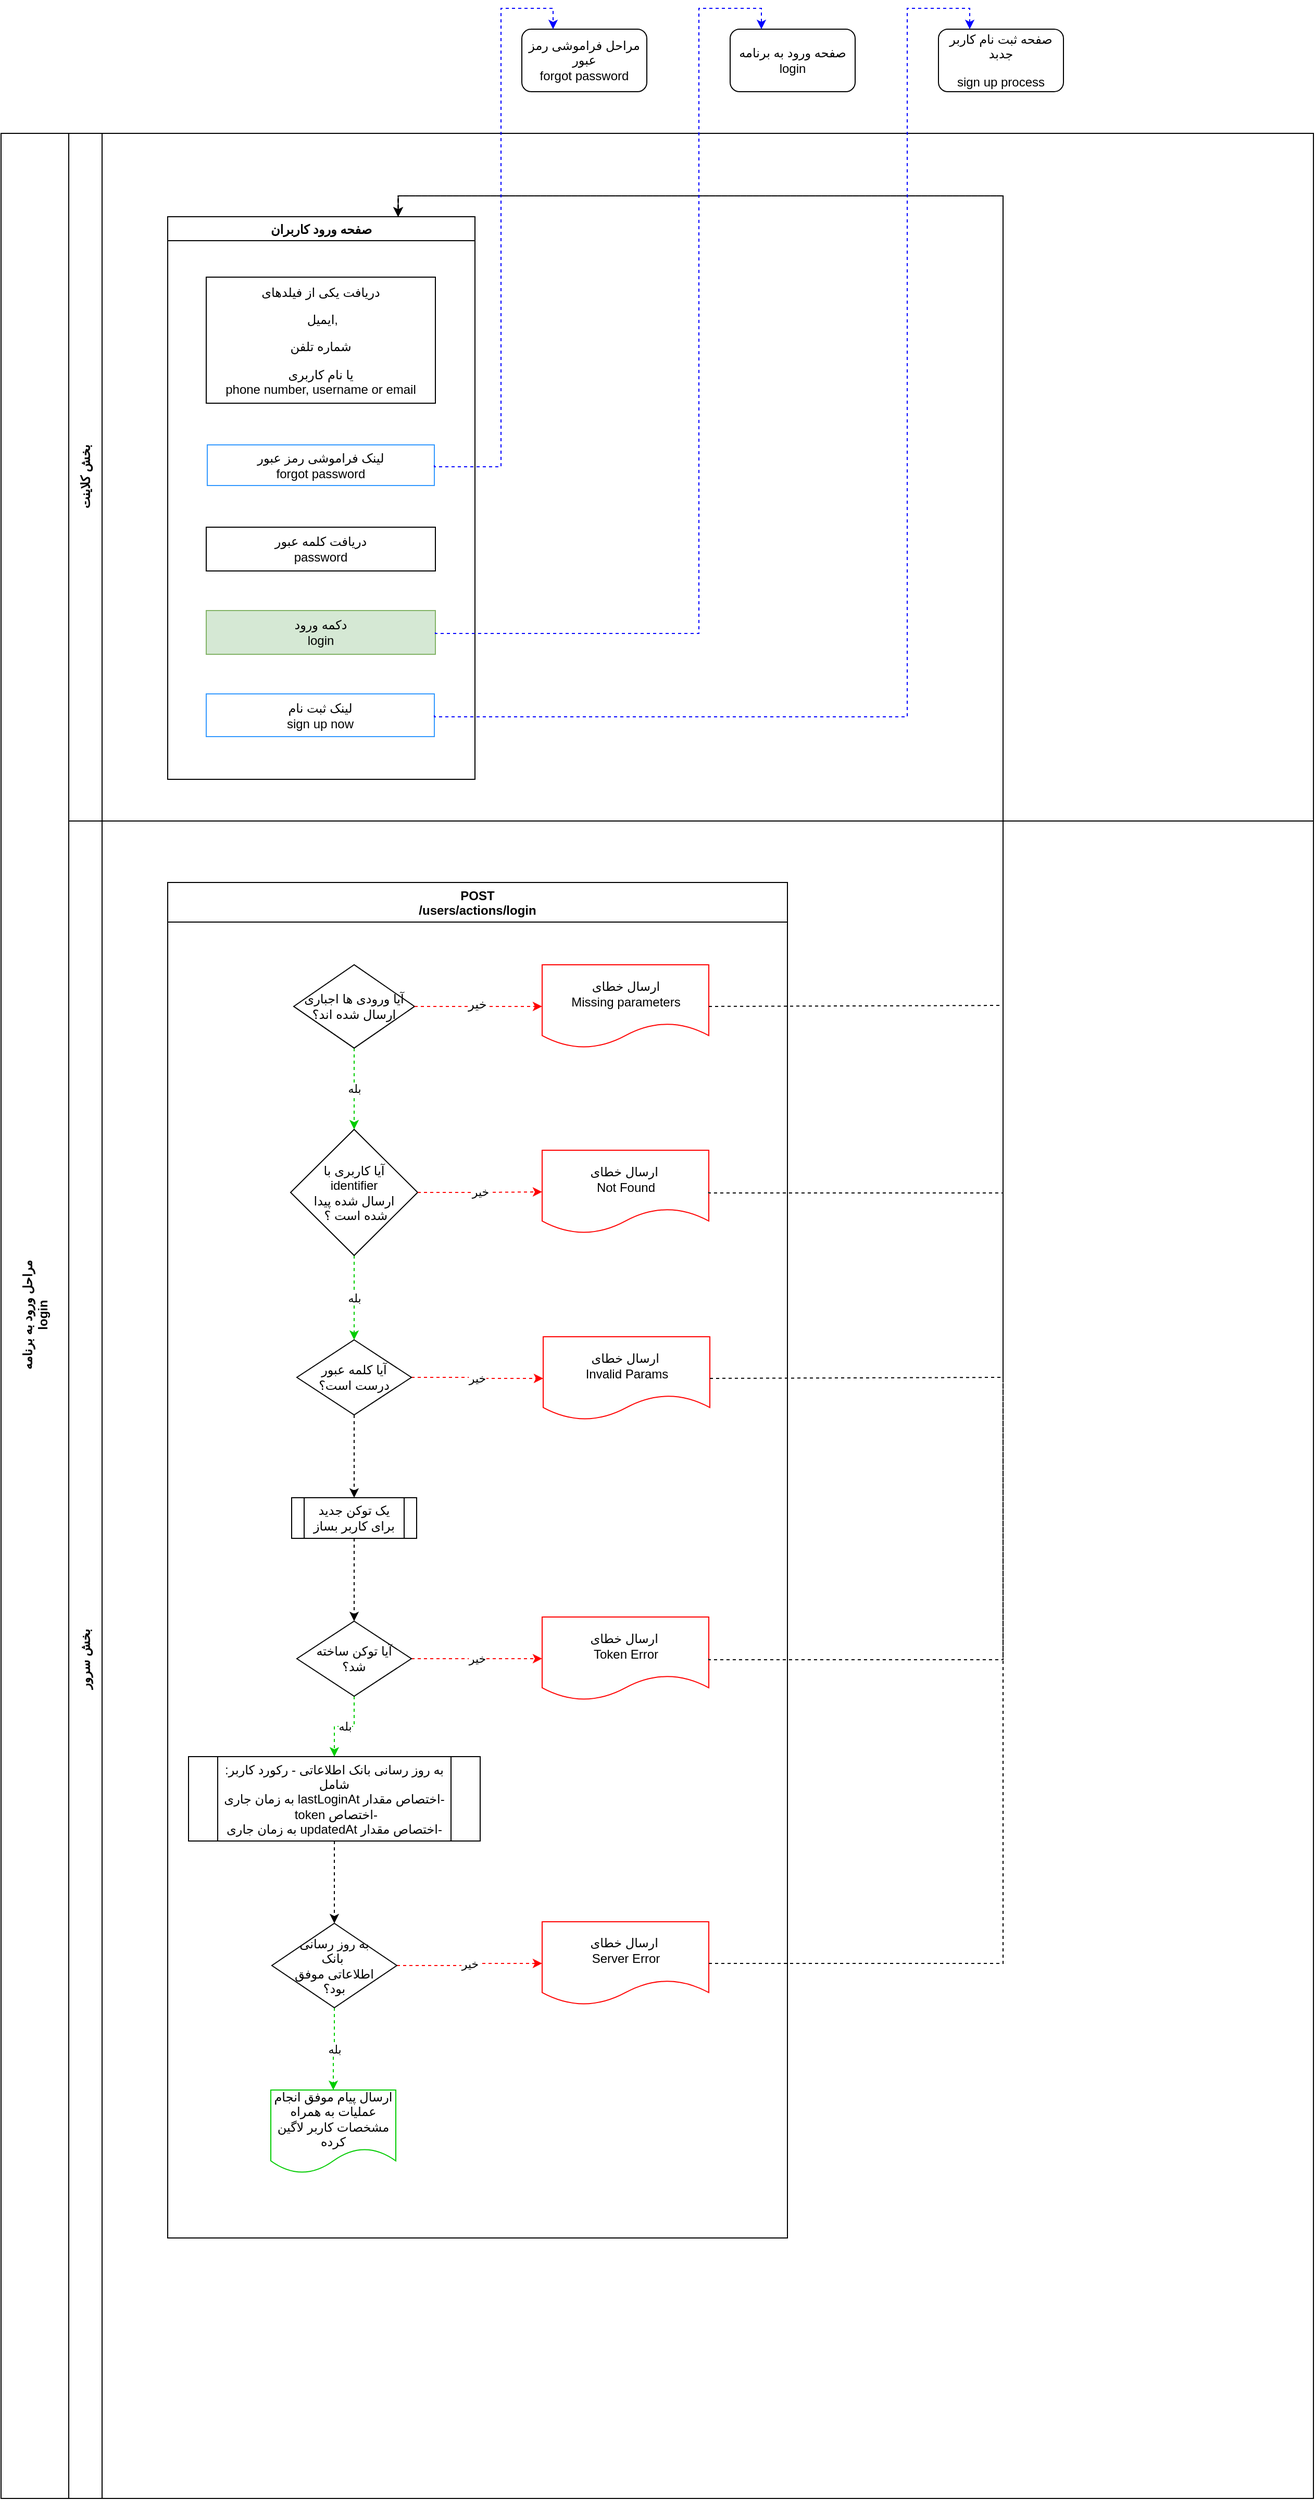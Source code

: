 <mxfile version="10.9.6" type="github"><diagram id="313cuTJBAAML7JvS9Cn6" name="Page-1"><mxGraphModel dx="3256" dy="-771" grid="1" gridSize="10" guides="1" tooltips="1" connect="1" arrows="1" fold="1" page="1" pageScale="1" pageWidth="850" pageHeight="1100" math="0" shadow="0"><root><mxCell id="0"/><mxCell id="1" parent="0"/><mxCell id="GuiSaFSHtiNnPW947TUS-12" value="مراحل ورود به برنامه&lt;br&gt;login&lt;br&gt;" style="swimlane;html=1;childLayout=stackLayout;resizeParent=1;resizeParentMax=0;horizontal=0;startSize=65;horizontalStack=0;" parent="1" vertex="1"><mxGeometry x="-721" y="2360" width="1260" height="2270" as="geometry"/></mxCell><mxCell id="GuiSaFSHtiNnPW947TUS-13" value="بخش کلاینت" style="swimlane;html=1;startSize=32;horizontal=0;" parent="GuiSaFSHtiNnPW947TUS-12" vertex="1"><mxGeometry x="65" width="1195" height="660" as="geometry"/></mxCell><mxCell id="GuiSaFSHtiNnPW947TUS-14" value="صفحه ورود کاربران" style="swimlane;" parent="GuiSaFSHtiNnPW947TUS-13" vertex="1"><mxGeometry x="95" y="80" width="295" height="540" as="geometry"/></mxCell><mxCell id="GuiSaFSHtiNnPW947TUS-15" value="&lt;p&gt;&lt;/p&gt;&lt;p&gt;&lt;/p&gt;&lt;p&gt;&lt;/p&gt;&lt;p&gt;&lt;/p&gt;&lt;p&gt;&lt;/p&gt;&lt;p&gt;دریافت یکی از فیلدهای&lt;/p&gt;&lt;p&gt;&amp;nbsp;ایمیل,&lt;/p&gt;&lt;p&gt;&amp;nbsp;شماره تلفن&amp;nbsp;&lt;/p&gt;&lt;p&gt;یا نام کاربری&lt;br&gt;phone number, username or email&lt;br&gt;&lt;/p&gt;" style="rounded=0;whiteSpace=wrap;html=1;" parent="GuiSaFSHtiNnPW947TUS-14" vertex="1"><mxGeometry x="37" y="58" width="220" height="121" as="geometry"/></mxCell><mxCell id="GuiSaFSHtiNnPW947TUS-16" value="&lt;p&gt;&lt;/p&gt;&lt;p&gt;&lt;/p&gt;&lt;p&gt;&lt;/p&gt;&lt;p&gt;&lt;/p&gt;&lt;p&gt;&lt;/p&gt;&lt;p&gt;&lt;/p&gt;&lt;p&gt;دریافت کلمه عبور&lt;br&gt;password&lt;br&gt;&lt;/p&gt;" style="rounded=0;whiteSpace=wrap;html=1;" parent="GuiSaFSHtiNnPW947TUS-14" vertex="1"><mxGeometry x="37" y="298" width="220" height="42" as="geometry"/></mxCell><mxCell id="GuiSaFSHtiNnPW947TUS-17" value="دکمه ورود&lt;br&gt;login&lt;br&gt;" style="rounded=0;whiteSpace=wrap;html=1;fillColor=#d5e8d4;strokeColor=#82b366;" parent="GuiSaFSHtiNnPW947TUS-14" vertex="1"><mxGeometry x="37" y="378" width="220" height="42" as="geometry"/></mxCell><mxCell id="GuiSaFSHtiNnPW947TUS-18" value="لینک فراموشی رمز عبور&lt;br&gt;forgot password&lt;br&gt;" style="rounded=0;whiteSpace=wrap;html=1;fillColor=#FFFFFF;strokeColor=#3399FF;" parent="GuiSaFSHtiNnPW947TUS-14" vertex="1"><mxGeometry x="38" y="219" width="218" height="39" as="geometry"/></mxCell><mxCell id="GuiSaFSHtiNnPW947TUS-19" value="لینک ثبت نام&lt;br&gt;sign up now&lt;br&gt;" style="rounded=0;whiteSpace=wrap;html=1;fillColor=#FFFFFF;strokeColor=#3399FF;" parent="GuiSaFSHtiNnPW947TUS-14" vertex="1"><mxGeometry x="37" y="458" width="219" height="41" as="geometry"/></mxCell><mxCell id="GuiSaFSHtiNnPW947TUS-20" value="بخش سرور" style="swimlane;html=1;startSize=32;horizontal=0;" parent="GuiSaFSHtiNnPW947TUS-12" vertex="1"><mxGeometry x="65" y="660" width="1195" height="1610" as="geometry"/></mxCell><mxCell id="3rNyvJTpAVKvGhZsxHiy-1" value="POST&#10;/users/actions/login" style="swimlane;startSize=38;" vertex="1" parent="GuiSaFSHtiNnPW947TUS-20"><mxGeometry x="95" y="59" width="595" height="1301" as="geometry"/></mxCell><mxCell id="3rNyvJTpAVKvGhZsxHiy-18" value="بله" style="edgeStyle=orthogonalEdgeStyle;rounded=0;orthogonalLoop=1;jettySize=auto;html=1;exitX=0.5;exitY=1;exitDx=0;exitDy=0;entryX=0.5;entryY=0;entryDx=0;entryDy=0;dashed=1;strokeColor=#00CC00;" edge="1" parent="3rNyvJTpAVKvGhZsxHiy-1" source="3rNyvJTpAVKvGhZsxHiy-13" target="3rNyvJTpAVKvGhZsxHiy-15"><mxGeometry relative="1" as="geometry"/></mxCell><mxCell id="3rNyvJTpAVKvGhZsxHiy-13" value="آیا ورودی ها اجباری ارسال شده اند؟" style="rhombus;whiteSpace=wrap;html=1;" vertex="1" parent="3rNyvJTpAVKvGhZsxHiy-1"><mxGeometry x="121" y="78.97" width="116" height="80" as="geometry"/></mxCell><mxCell id="3rNyvJTpAVKvGhZsxHiy-19" value="بله" style="edgeStyle=orthogonalEdgeStyle;rounded=0;orthogonalLoop=1;jettySize=auto;html=1;exitX=0.5;exitY=1;exitDx=0;exitDy=0;dashed=1;strokeColor=#00CC00;entryX=0.5;entryY=0;entryDx=0;entryDy=0;" edge="1" parent="3rNyvJTpAVKvGhZsxHiy-1" source="3rNyvJTpAVKvGhZsxHiy-15" target="3rNyvJTpAVKvGhZsxHiy-22"><mxGeometry relative="1" as="geometry"><mxPoint x="179" y="431" as="targetPoint"/></mxGeometry></mxCell><mxCell id="3rNyvJTpAVKvGhZsxHiy-15" value="آیا کاربری با&lt;br&gt;identifier&lt;br&gt;ارسال شده پیدا&lt;br&gt;&amp;nbsp;شده است ؟" style="rhombus;whiteSpace=wrap;html=1;" vertex="1" parent="3rNyvJTpAVKvGhZsxHiy-1"><mxGeometry x="118" y="237" width="122" height="121" as="geometry"/></mxCell><mxCell id="3rNyvJTpAVKvGhZsxHiy-16" value="ارسال خطای&lt;br&gt;Missing parameters" style="shape=document;whiteSpace=wrap;html=1;boundedLbl=1;strokeColor=#FF0000;" vertex="1" parent="3rNyvJTpAVKvGhZsxHiy-1"><mxGeometry x="359.5" y="78.97" width="160" height="80" as="geometry"/></mxCell><mxCell id="3rNyvJTpAVKvGhZsxHiy-11" style="edgeStyle=orthogonalEdgeStyle;rounded=0;orthogonalLoop=1;jettySize=auto;html=1;exitX=1;exitY=0.5;exitDx=0;exitDy=0;entryX=0;entryY=0.5;entryDx=0;entryDy=0;dashed=1;strokeColor=#FF0000;" edge="1" parent="3rNyvJTpAVKvGhZsxHiy-1" source="3rNyvJTpAVKvGhZsxHiy-13" target="3rNyvJTpAVKvGhZsxHiy-16"><mxGeometry relative="1" as="geometry"/></mxCell><mxCell id="3rNyvJTpAVKvGhZsxHiy-12" value="خیر" style="text;html=1;resizable=0;points=[];align=center;verticalAlign=middle;labelBackgroundColor=#ffffff;" vertex="1" connectable="0" parent="3rNyvJTpAVKvGhZsxHiy-11"><mxGeometry x="-0.025" y="3" relative="1" as="geometry"><mxPoint y="1" as="offset"/></mxGeometry></mxCell><mxCell id="3rNyvJTpAVKvGhZsxHiy-17" value="&lt;span style=&quot;white-space: normal&quot;&gt;ارسال خطای&amp;nbsp;&lt;/span&gt;&lt;br style=&quot;white-space: normal&quot;&gt;&lt;span style=&quot;white-space: normal&quot;&gt;Not Found&lt;/span&gt;" style="shape=document;whiteSpace=wrap;html=1;boundedLbl=1;strokeColor=#FF0000;" vertex="1" parent="3rNyvJTpAVKvGhZsxHiy-1"><mxGeometry x="359.5" y="256.97" width="160" height="80" as="geometry"/></mxCell><mxCell id="3rNyvJTpAVKvGhZsxHiy-14" value="خیر" style="edgeStyle=orthogonalEdgeStyle;rounded=0;orthogonalLoop=1;jettySize=auto;html=1;exitX=1;exitY=0.5;exitDx=0;exitDy=0;entryX=0;entryY=0.5;entryDx=0;entryDy=0;dashed=1;strokeColor=#FF0000;" edge="1" parent="3rNyvJTpAVKvGhZsxHiy-1" source="3rNyvJTpAVKvGhZsxHiy-15" target="3rNyvJTpAVKvGhZsxHiy-17"><mxGeometry relative="1" as="geometry"/></mxCell><mxCell id="3rNyvJTpAVKvGhZsxHiy-21" value="خیر" style="edgeStyle=orthogonalEdgeStyle;rounded=0;orthogonalLoop=1;jettySize=auto;html=1;dashed=1;strokeColor=#FF0000;exitX=1;exitY=0.5;exitDx=0;exitDy=0;" edge="1" parent="3rNyvJTpAVKvGhZsxHiy-1" source="3rNyvJTpAVKvGhZsxHiy-22" target="3rNyvJTpAVKvGhZsxHiy-20"><mxGeometry relative="1" as="geometry"><mxPoint x="572" y="601" as="sourcePoint"/></mxGeometry></mxCell><mxCell id="3rNyvJTpAVKvGhZsxHiy-25" style="edgeStyle=orthogonalEdgeStyle;rounded=0;orthogonalLoop=1;jettySize=auto;html=1;exitX=0.5;exitY=1;exitDx=0;exitDy=0;entryX=0.5;entryY=0;entryDx=0;entryDy=0;dashed=1;strokeColor=#000000;" edge="1" parent="3rNyvJTpAVKvGhZsxHiy-1" source="3rNyvJTpAVKvGhZsxHiy-7" target="3rNyvJTpAVKvGhZsxHiy-24"><mxGeometry relative="1" as="geometry"/></mxCell><mxCell id="3rNyvJTpAVKvGhZsxHiy-7" value="یک توکن جدید برای کاربر بساز" style="shape=process;whiteSpace=wrap;html=1;backgroundOutline=1;strokeColor=#000000;" vertex="1" parent="3rNyvJTpAVKvGhZsxHiy-1"><mxGeometry x="119" y="590.5" width="120" height="39" as="geometry"/></mxCell><mxCell id="3rNyvJTpAVKvGhZsxHiy-10" value="ارسال پیام موفق انجام عملیات به همراه مشخصات کاربر لاگین کرده" style="shape=document;whiteSpace=wrap;html=1;boundedLbl=1;strokeColor=#00CC00;" vertex="1" parent="3rNyvJTpAVKvGhZsxHiy-1"><mxGeometry x="99" y="1159" width="120" height="80" as="geometry"/></mxCell><mxCell id="3rNyvJTpAVKvGhZsxHiy-20" value="&lt;span style=&quot;white-space: normal&quot;&gt;ارسال خطای&amp;nbsp;&lt;/span&gt;&lt;br style=&quot;white-space: normal&quot;&gt;&lt;span style=&quot;white-space: normal&quot;&gt;Invalid Params&lt;/span&gt;" style="shape=document;whiteSpace=wrap;html=1;boundedLbl=1;strokeColor=#FF0000;" vertex="1" parent="3rNyvJTpAVKvGhZsxHiy-1"><mxGeometry x="360.5" y="435.97" width="160" height="80" as="geometry"/></mxCell><mxCell id="3rNyvJTpAVKvGhZsxHiy-23" style="edgeStyle=orthogonalEdgeStyle;rounded=0;orthogonalLoop=1;jettySize=auto;html=1;exitX=0.5;exitY=1;exitDx=0;exitDy=0;entryX=0.5;entryY=0;entryDx=0;entryDy=0;dashed=1;strokeColor=#000000;" edge="1" parent="3rNyvJTpAVKvGhZsxHiy-1" source="3rNyvJTpAVKvGhZsxHiy-22" target="3rNyvJTpAVKvGhZsxHiy-7"><mxGeometry relative="1" as="geometry"/></mxCell><mxCell id="3rNyvJTpAVKvGhZsxHiy-22" value="آیا کلمه عبور &lt;br&gt;درست است؟" style="rhombus;whiteSpace=wrap;html=1;" vertex="1" parent="3rNyvJTpAVKvGhZsxHiy-1"><mxGeometry x="124" y="439" width="110" height="72" as="geometry"/></mxCell><mxCell id="3rNyvJTpAVKvGhZsxHiy-28" value="بله" style="edgeStyle=orthogonalEdgeStyle;rounded=0;orthogonalLoop=1;jettySize=auto;html=1;exitX=0.5;exitY=1;exitDx=0;exitDy=0;entryX=0.5;entryY=0;entryDx=0;entryDy=0;dashed=1;strokeColor=#00CC00;" edge="1" parent="3rNyvJTpAVKvGhZsxHiy-1" source="3rNyvJTpAVKvGhZsxHiy-24" target="3rNyvJTpAVKvGhZsxHiy-26"><mxGeometry relative="1" as="geometry"/></mxCell><mxCell id="3rNyvJTpAVKvGhZsxHiy-30" value="خیر" style="edgeStyle=orthogonalEdgeStyle;rounded=0;orthogonalLoop=1;jettySize=auto;html=1;exitX=1;exitY=0.5;exitDx=0;exitDy=0;entryX=0;entryY=0.5;entryDx=0;entryDy=0;dashed=1;strokeColor=#FF0000;" edge="1" parent="3rNyvJTpAVKvGhZsxHiy-1" source="3rNyvJTpAVKvGhZsxHiy-24" target="3rNyvJTpAVKvGhZsxHiy-29"><mxGeometry relative="1" as="geometry"/></mxCell><mxCell id="3rNyvJTpAVKvGhZsxHiy-24" value="آیا توکن ساخته&lt;br&gt;شد؟" style="rhombus;whiteSpace=wrap;html=1;" vertex="1" parent="3rNyvJTpAVKvGhZsxHiy-1"><mxGeometry x="124" y="709" width="110" height="72" as="geometry"/></mxCell><mxCell id="3rNyvJTpAVKvGhZsxHiy-36" value="خیر" style="edgeStyle=orthogonalEdgeStyle;rounded=0;orthogonalLoop=1;jettySize=auto;html=1;exitX=1;exitY=0.5;exitDx=0;exitDy=0;entryX=0;entryY=0.5;entryDx=0;entryDy=0;dashed=1;strokeColor=#FF0000;" edge="1" parent="3rNyvJTpAVKvGhZsxHiy-1" source="3rNyvJTpAVKvGhZsxHiy-37" target="3rNyvJTpAVKvGhZsxHiy-33"><mxGeometry relative="1" as="geometry"/></mxCell><mxCell id="3rNyvJTpAVKvGhZsxHiy-39" style="edgeStyle=orthogonalEdgeStyle;rounded=0;orthogonalLoop=1;jettySize=auto;html=1;exitX=0.5;exitY=1;exitDx=0;exitDy=0;entryX=0.5;entryY=0;entryDx=0;entryDy=0;dashed=1;strokeColor=#000000;" edge="1" parent="3rNyvJTpAVKvGhZsxHiy-1" source="3rNyvJTpAVKvGhZsxHiy-26" target="3rNyvJTpAVKvGhZsxHiy-37"><mxGeometry relative="1" as="geometry"/></mxCell><mxCell id="3rNyvJTpAVKvGhZsxHiy-26" value=":به روز رسانی بانک اطلاعاتی - رکورد کاربر شامل&lt;br&gt;به زمان جاری lastLoginAt اختصاص مقدار-&lt;br&gt;&amp;nbsp;token اختصاص-&lt;br&gt;به زمان جاری updatedAt اختصاص مقدار-" style="shape=process;whiteSpace=wrap;html=1;backgroundOutline=1;strokeColor=#000000;align=center;" vertex="1" parent="3rNyvJTpAVKvGhZsxHiy-1"><mxGeometry x="20" y="839" width="280" height="81" as="geometry"/></mxCell><mxCell id="3rNyvJTpAVKvGhZsxHiy-29" value="&lt;span style=&quot;white-space: normal&quot;&gt;ارسال خطای&amp;nbsp;&lt;/span&gt;&lt;br style=&quot;white-space: normal&quot;&gt;Token Error" style="shape=document;whiteSpace=wrap;html=1;boundedLbl=1;strokeColor=#FF0000;" vertex="1" parent="3rNyvJTpAVKvGhZsxHiy-1"><mxGeometry x="359.5" y="704.97" width="160" height="80" as="geometry"/></mxCell><mxCell id="3rNyvJTpAVKvGhZsxHiy-33" value="&lt;span style=&quot;white-space: normal&quot;&gt;ارسال خطای&amp;nbsp;&lt;/span&gt;&lt;br style=&quot;white-space: normal&quot;&gt;Server Error" style="shape=document;whiteSpace=wrap;html=1;boundedLbl=1;strokeColor=#FF0000;" vertex="1" parent="3rNyvJTpAVKvGhZsxHiy-1"><mxGeometry x="359.5" y="997.47" width="160" height="80" as="geometry"/></mxCell><mxCell id="3rNyvJTpAVKvGhZsxHiy-38" value="بله" style="edgeStyle=orthogonalEdgeStyle;rounded=0;orthogonalLoop=1;jettySize=auto;html=1;exitX=0.5;exitY=1;exitDx=0;exitDy=0;entryX=0.5;entryY=0;entryDx=0;entryDy=0;dashed=1;strokeColor=#00CC00;" edge="1" parent="3rNyvJTpAVKvGhZsxHiy-1" source="3rNyvJTpAVKvGhZsxHiy-37" target="3rNyvJTpAVKvGhZsxHiy-10"><mxGeometry relative="1" as="geometry"/></mxCell><mxCell id="3rNyvJTpAVKvGhZsxHiy-37" value="به روز رسانی &lt;br&gt;بانک&amp;nbsp;&lt;br&gt;اطلاعاتی موفق&lt;br&gt;بود؟" style="rhombus;whiteSpace=wrap;html=1;" vertex="1" parent="3rNyvJTpAVKvGhZsxHiy-1"><mxGeometry x="100" y="999" width="120" height="81" as="geometry"/></mxCell><mxCell id="3rNyvJTpAVKvGhZsxHiy-41" style="edgeStyle=orthogonalEdgeStyle;rounded=0;orthogonalLoop=1;jettySize=auto;html=1;exitX=1;exitY=0.5;exitDx=0;exitDy=0;entryX=0.75;entryY=0;entryDx=0;entryDy=0;dashed=1;strokeColor=#000000;" edge="1" parent="GuiSaFSHtiNnPW947TUS-12" source="3rNyvJTpAVKvGhZsxHiy-16" target="GuiSaFSHtiNnPW947TUS-14"><mxGeometry relative="1" as="geometry"><Array as="points"><mxPoint x="962" y="837"/><mxPoint x="962" y="60"/><mxPoint x="382" y="60"/></Array></mxGeometry></mxCell><mxCell id="3rNyvJTpAVKvGhZsxHiy-42" style="edgeStyle=orthogonalEdgeStyle;rounded=0;orthogonalLoop=1;jettySize=auto;html=1;exitX=1;exitY=0.5;exitDx=0;exitDy=0;entryX=0.75;entryY=0;entryDx=0;entryDy=0;dashed=1;strokeColor=#000000;" edge="1" parent="GuiSaFSHtiNnPW947TUS-12" source="3rNyvJTpAVKvGhZsxHiy-17" target="GuiSaFSHtiNnPW947TUS-14"><mxGeometry relative="1" as="geometry"><Array as="points"><mxPoint x="962" y="1017"/><mxPoint x="962" y="60"/><mxPoint x="382" y="60"/></Array></mxGeometry></mxCell><mxCell id="3rNyvJTpAVKvGhZsxHiy-43" style="edgeStyle=orthogonalEdgeStyle;rounded=0;orthogonalLoop=1;jettySize=auto;html=1;exitX=1;exitY=0.5;exitDx=0;exitDy=0;dashed=1;strokeColor=#000000;entryX=0.75;entryY=0;entryDx=0;entryDy=0;" edge="1" parent="GuiSaFSHtiNnPW947TUS-12" source="3rNyvJTpAVKvGhZsxHiy-20" target="GuiSaFSHtiNnPW947TUS-14"><mxGeometry relative="1" as="geometry"><mxPoint x="521" y="130" as="targetPoint"/><Array as="points"><mxPoint x="962" y="1194"/><mxPoint x="962" y="60"/><mxPoint x="382" y="60"/></Array></mxGeometry></mxCell><mxCell id="3rNyvJTpAVKvGhZsxHiy-44" style="edgeStyle=orthogonalEdgeStyle;rounded=0;orthogonalLoop=1;jettySize=auto;html=1;exitX=1;exitY=0.5;exitDx=0;exitDy=0;dashed=1;strokeColor=#000000;entryX=0.75;entryY=0;entryDx=0;entryDy=0;" edge="1" parent="GuiSaFSHtiNnPW947TUS-12" source="3rNyvJTpAVKvGhZsxHiy-29" target="GuiSaFSHtiNnPW947TUS-14"><mxGeometry relative="1" as="geometry"><mxPoint x="761" y="320" as="targetPoint"/><Array as="points"><mxPoint x="962" y="1465"/><mxPoint x="962" y="60"/><mxPoint x="382" y="60"/></Array></mxGeometry></mxCell><mxCell id="3rNyvJTpAVKvGhZsxHiy-45" style="edgeStyle=orthogonalEdgeStyle;rounded=0;orthogonalLoop=1;jettySize=auto;html=1;exitX=1;exitY=0.5;exitDx=0;exitDy=0;dashed=1;strokeColor=#000000;entryX=0.75;entryY=0;entryDx=0;entryDy=0;" edge="1" parent="GuiSaFSHtiNnPW947TUS-12" source="3rNyvJTpAVKvGhZsxHiy-33" target="GuiSaFSHtiNnPW947TUS-14"><mxGeometry relative="1" as="geometry"><mxPoint x="861" y="660" as="targetPoint"/><Array as="points"><mxPoint x="962" y="1757"/><mxPoint x="962" y="60"/><mxPoint x="382" y="60"/></Array></mxGeometry></mxCell><mxCell id="GuiSaFSHtiNnPW947TUS-21" value="&lt;span&gt;مراحل فراموشی رمز عبور&lt;/span&gt;&lt;br&gt;&lt;span&gt;forgot password&lt;/span&gt;&lt;br&gt;" style="rounded=1;whiteSpace=wrap;html=1;" parent="1" vertex="1"><mxGeometry x="-221" y="2260" width="120" height="60" as="geometry"/></mxCell><mxCell id="GuiSaFSHtiNnPW947TUS-22" style="edgeStyle=orthogonalEdgeStyle;rounded=0;orthogonalLoop=1;jettySize=auto;html=1;exitX=1;exitY=0.5;exitDx=0;exitDy=0;entryX=0.25;entryY=0;entryDx=0;entryDy=0;strokeColor=#0000FF;dashed=1;" parent="1" source="GuiSaFSHtiNnPW947TUS-18" target="GuiSaFSHtiNnPW947TUS-21" edge="1"><mxGeometry relative="1" as="geometry"><Array as="points"><mxPoint x="-241" y="2680"/><mxPoint x="-241" y="2240"/><mxPoint x="-191" y="2240"/></Array></mxGeometry></mxCell><mxCell id="GuiSaFSHtiNnPW947TUS-23" value="&lt;p&gt;صفحه ثبت نام کاربر جدبد&lt;/p&gt;&lt;p&gt;sign up process&lt;/p&gt;" style="rounded=1;whiteSpace=wrap;html=1;" parent="1" vertex="1"><mxGeometry x="179" y="2260" width="120" height="60" as="geometry"/></mxCell><mxCell id="GuiSaFSHtiNnPW947TUS-24" style="edgeStyle=orthogonalEdgeStyle;rounded=0;orthogonalLoop=1;jettySize=auto;html=1;exitX=1;exitY=0.5;exitDx=0;exitDy=0;entryX=0.25;entryY=0;entryDx=0;entryDy=0;strokeColor=#0000FF;dashed=1;" parent="1" source="GuiSaFSHtiNnPW947TUS-19" target="GuiSaFSHtiNnPW947TUS-23" edge="1"><mxGeometry relative="1" as="geometry"><mxPoint x="39" y="2330" as="targetPoint"/><Array as="points"><mxPoint x="149" y="2920"/><mxPoint x="149" y="2240"/><mxPoint x="209" y="2240"/></Array></mxGeometry></mxCell><mxCell id="GuiSaFSHtiNnPW947TUS-25" value="&lt;span&gt;صفحه ورود به برنامه&lt;/span&gt;&lt;br&gt;&lt;span&gt;login&lt;/span&gt;" style="rounded=1;whiteSpace=wrap;html=1;" parent="1" vertex="1"><mxGeometry x="-21" y="2260" width="120" height="60" as="geometry"/></mxCell><mxCell id="GuiSaFSHtiNnPW947TUS-26" style="edgeStyle=orthogonalEdgeStyle;rounded=0;orthogonalLoop=1;jettySize=auto;html=1;exitX=1;exitY=0.5;exitDx=0;exitDy=0;entryX=0.25;entryY=0;entryDx=0;entryDy=0;strokeColor=#0000FF;dashed=1;" parent="1" source="GuiSaFSHtiNnPW947TUS-17" target="GuiSaFSHtiNnPW947TUS-25" edge="1"><mxGeometry relative="1" as="geometry"><Array as="points"><mxPoint x="-51" y="2840"/><mxPoint x="-51" y="2240"/><mxPoint x="9" y="2240"/></Array></mxGeometry></mxCell></root></mxGraphModel></diagram></mxfile>
